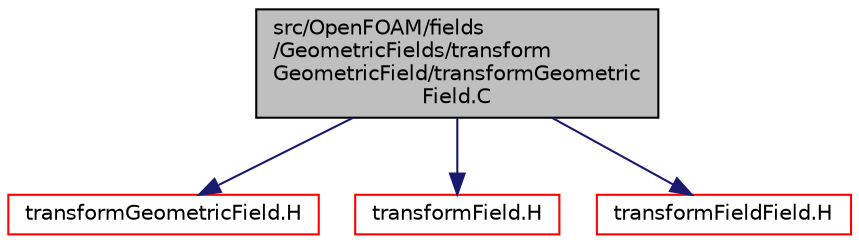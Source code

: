 digraph "src/OpenFOAM/fields/GeometricFields/transformGeometricField/transformGeometricField.C"
{
  bgcolor="transparent";
  edge [fontname="Helvetica",fontsize="10",labelfontname="Helvetica",labelfontsize="10"];
  node [fontname="Helvetica",fontsize="10",shape=record];
  Node0 [label="src/OpenFOAM/fields\l/GeometricFields/transform\lGeometricField/transformGeometric\lField.C",height=0.2,width=0.4,color="black", fillcolor="grey75", style="filled", fontcolor="black"];
  Node0 -> Node1 [color="midnightblue",fontsize="10",style="solid",fontname="Helvetica"];
  Node1 [label="transformGeometricField.H",height=0.2,width=0.4,color="red",URL="$a10610.html",tooltip="Spatial transformation functions for FieldFields. "];
  Node0 -> Node173 [color="midnightblue",fontsize="10",style="solid",fontname="Helvetica"];
  Node173 [label="transformField.H",height=0.2,width=0.4,color="red",URL="$a10448.html",tooltip="Spatial transformation functions for primitive fields. "];
  Node0 -> Node190 [color="midnightblue",fontsize="10",style="solid",fontname="Helvetica"];
  Node190 [label="transformFieldField.H",height=0.2,width=0.4,color="red",URL="$a10241.html",tooltip="transformFieldField Spatial transformation functions for FieldField. "];
}
